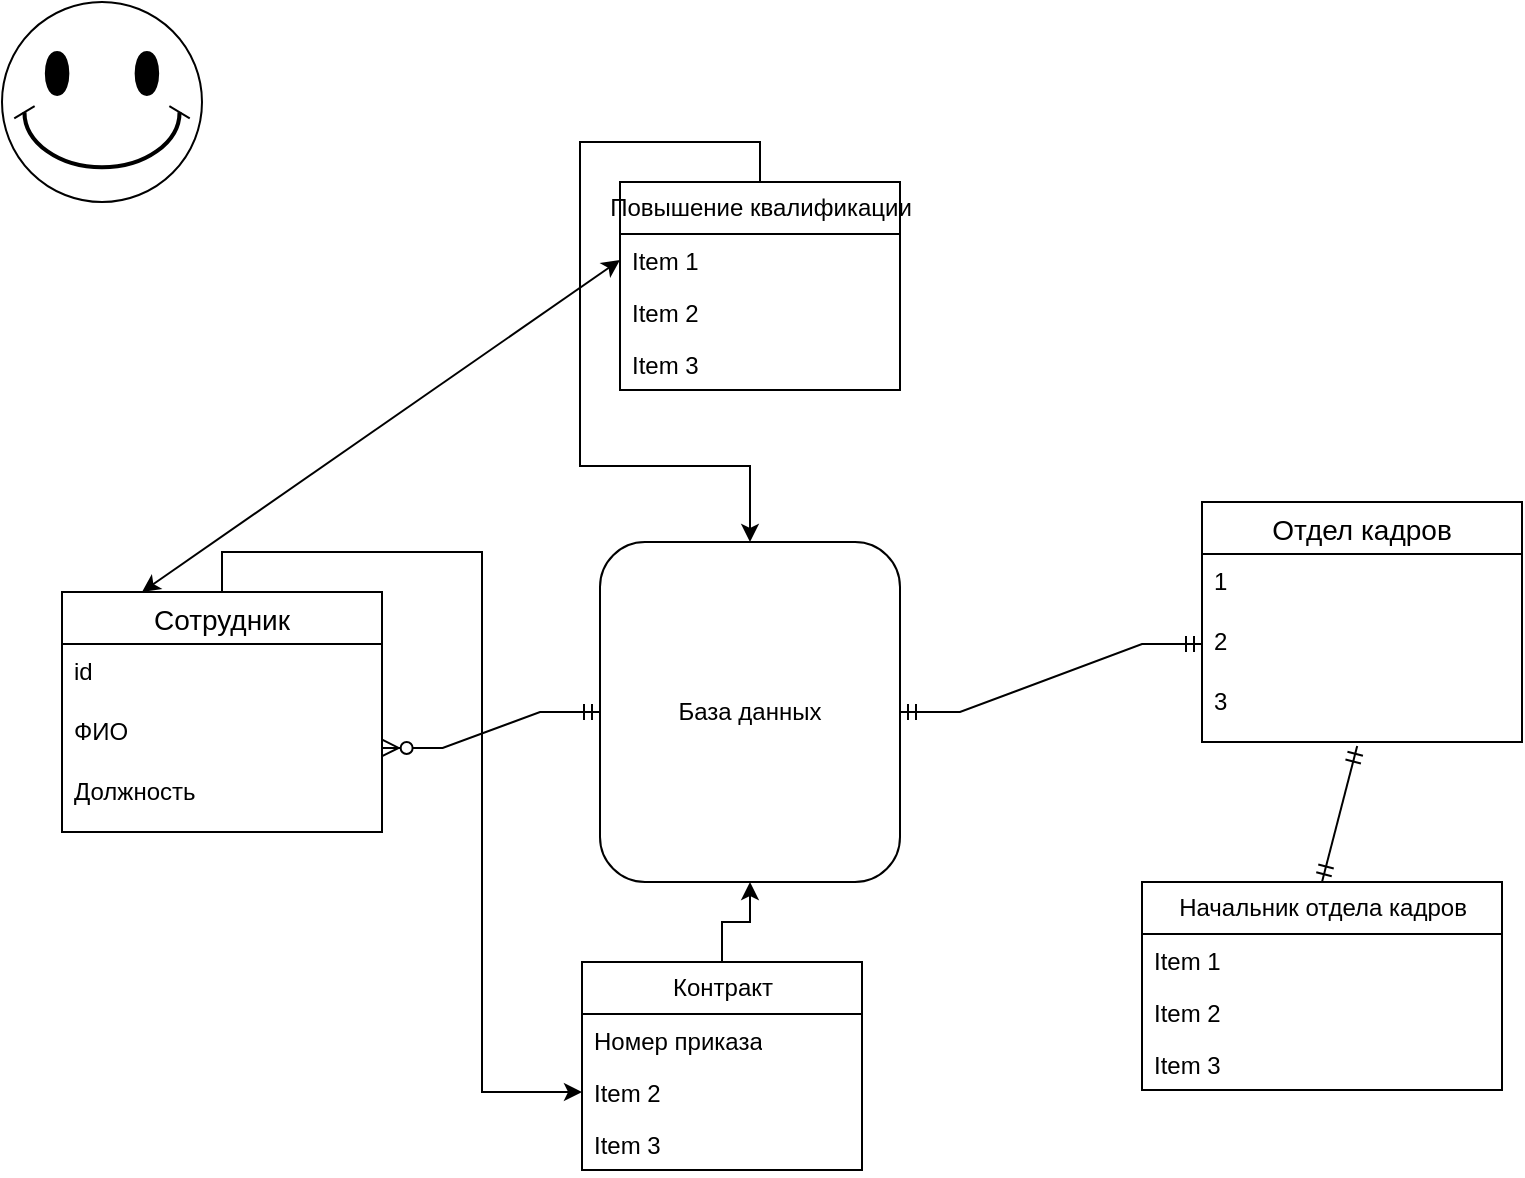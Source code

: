 <mxfile version="24.7.14">
  <diagram name="Страница — 1" id="9xrbft-xvf0old__YJb6">
    <mxGraphModel dx="1165" dy="1859" grid="1" gridSize="10" guides="1" tooltips="1" connect="1" arrows="1" fold="1" page="1" pageScale="1" pageWidth="827" pageHeight="1169" math="0" shadow="0">
      <root>
        <mxCell id="0" />
        <mxCell id="1" parent="0" />
        <mxCell id="8atCb5Bvv00NxJxIG_jw-1" value="База данных" style="rounded=1;whiteSpace=wrap;html=1;" parent="1" vertex="1">
          <mxGeometry x="339" y="260" width="150" height="170" as="geometry" />
        </mxCell>
        <mxCell id="8atCb5Bvv00NxJxIG_jw-5" value="" style="edgeStyle=entityRelationEdgeStyle;fontSize=12;html=1;endArrow=ERzeroToMany;startArrow=ERmandOne;rounded=0;entryX=1.002;entryY=0.733;entryDx=0;entryDy=0;entryPerimeter=0;exitX=0;exitY=0.5;exitDx=0;exitDy=0;" parent="1" target="8atCb5Bvv00NxJxIG_jw-13" edge="1" source="8atCb5Bvv00NxJxIG_jw-1">
          <mxGeometry width="100" height="100" relative="1" as="geometry">
            <mxPoint x="300" y="585" as="sourcePoint" />
            <mxPoint x="150" y="400" as="targetPoint" />
          </mxGeometry>
        </mxCell>
        <mxCell id="8atCb5Bvv00NxJxIG_jw-10" value="" style="edgeStyle=entityRelationEdgeStyle;fontSize=12;html=1;endArrow=ERmandOne;startArrow=ERmandOne;rounded=0;exitX=1;exitY=0.5;exitDx=0;exitDy=0;entryX=0;entryY=0.5;entryDx=0;entryDy=0;" parent="1" source="8atCb5Bvv00NxJxIG_jw-1" target="D8I12T7kAqvVrmd5uQps-9" edge="1">
          <mxGeometry width="100" height="100" relative="1" as="geometry">
            <mxPoint x="290" y="510" as="sourcePoint" />
            <mxPoint x="650" y="250" as="targetPoint" />
          </mxGeometry>
        </mxCell>
        <mxCell id="D8I12T7kAqvVrmd5uQps-19" style="edgeStyle=orthogonalEdgeStyle;rounded=0;orthogonalLoop=1;jettySize=auto;html=1;exitX=0.5;exitY=0;exitDx=0;exitDy=0;entryX=0;entryY=0.5;entryDx=0;entryDy=0;" edge="1" parent="1" source="8atCb5Bvv00NxJxIG_jw-11" target="D8I12T7kAqvVrmd5uQps-16">
          <mxGeometry relative="1" as="geometry" />
        </mxCell>
        <mxCell id="8atCb5Bvv00NxJxIG_jw-11" value="Сотрудник" style="swimlane;fontStyle=0;childLayout=stackLayout;horizontal=1;startSize=26;horizontalStack=0;resizeParent=1;resizeParentMax=0;resizeLast=0;collapsible=1;marginBottom=0;align=center;fontSize=14;" parent="1" vertex="1">
          <mxGeometry x="70" y="285" width="160" height="120" as="geometry">
            <mxRectangle x="30" y="260" width="110" height="30" as="alternateBounds" />
          </mxGeometry>
        </mxCell>
        <mxCell id="8atCb5Bvv00NxJxIG_jw-12" value="id" style="text;strokeColor=none;fillColor=none;spacingLeft=4;spacingRight=4;overflow=hidden;rotatable=0;points=[[0,0.5],[1,0.5]];portConstraint=eastwest;fontSize=12;whiteSpace=wrap;html=1;" parent="8atCb5Bvv00NxJxIG_jw-11" vertex="1">
          <mxGeometry y="26" width="160" height="30" as="geometry" />
        </mxCell>
        <mxCell id="8atCb5Bvv00NxJxIG_jw-13" value="ФИО" style="text;strokeColor=none;fillColor=none;spacingLeft=4;spacingRight=4;overflow=hidden;rotatable=0;points=[[0,0.5],[1,0.5]];portConstraint=eastwest;fontSize=12;whiteSpace=wrap;html=1;" parent="8atCb5Bvv00NxJxIG_jw-11" vertex="1">
          <mxGeometry y="56" width="160" height="30" as="geometry" />
        </mxCell>
        <mxCell id="8atCb5Bvv00NxJxIG_jw-14" value="Должность" style="text;strokeColor=none;fillColor=none;spacingLeft=4;spacingRight=4;overflow=hidden;rotatable=0;points=[[0,0.5],[1,0.5]];portConstraint=eastwest;fontSize=12;whiteSpace=wrap;html=1;" parent="8atCb5Bvv00NxJxIG_jw-11" vertex="1">
          <mxGeometry y="86" width="160" height="34" as="geometry" />
        </mxCell>
        <mxCell id="D8I12T7kAqvVrmd5uQps-1" value="" style="verticalLabelPosition=bottom;verticalAlign=top;html=1;shape=mxgraph.basic.smiley" vertex="1" parent="1">
          <mxGeometry x="40" y="-10" width="100" height="100" as="geometry" />
        </mxCell>
        <mxCell id="D8I12T7kAqvVrmd5uQps-2" value="Начальник отдела кадров" style="swimlane;fontStyle=0;childLayout=stackLayout;horizontal=1;startSize=26;fillColor=none;horizontalStack=0;resizeParent=1;resizeParentMax=0;resizeLast=0;collapsible=1;marginBottom=0;html=1;" vertex="1" parent="1">
          <mxGeometry x="610" y="430" width="180" height="104" as="geometry" />
        </mxCell>
        <mxCell id="D8I12T7kAqvVrmd5uQps-3" value="Item 1" style="text;strokeColor=none;fillColor=none;align=left;verticalAlign=top;spacingLeft=4;spacingRight=4;overflow=hidden;rotatable=0;points=[[0,0.5],[1,0.5]];portConstraint=eastwest;whiteSpace=wrap;html=1;" vertex="1" parent="D8I12T7kAqvVrmd5uQps-2">
          <mxGeometry y="26" width="180" height="26" as="geometry" />
        </mxCell>
        <mxCell id="D8I12T7kAqvVrmd5uQps-4" value="Item 2" style="text;strokeColor=none;fillColor=none;align=left;verticalAlign=top;spacingLeft=4;spacingRight=4;overflow=hidden;rotatable=0;points=[[0,0.5],[1,0.5]];portConstraint=eastwest;whiteSpace=wrap;html=1;" vertex="1" parent="D8I12T7kAqvVrmd5uQps-2">
          <mxGeometry y="52" width="180" height="26" as="geometry" />
        </mxCell>
        <mxCell id="D8I12T7kAqvVrmd5uQps-5" value="Item 3" style="text;strokeColor=none;fillColor=none;align=left;verticalAlign=top;spacingLeft=4;spacingRight=4;overflow=hidden;rotatable=0;points=[[0,0.5],[1,0.5]];portConstraint=eastwest;whiteSpace=wrap;html=1;" vertex="1" parent="D8I12T7kAqvVrmd5uQps-2">
          <mxGeometry y="78" width="180" height="26" as="geometry" />
        </mxCell>
        <mxCell id="D8I12T7kAqvVrmd5uQps-7" value="Отдел кадров" style="swimlane;fontStyle=0;childLayout=stackLayout;horizontal=1;startSize=26;horizontalStack=0;resizeParent=1;resizeParentMax=0;resizeLast=0;collapsible=1;marginBottom=0;align=center;fontSize=14;" vertex="1" parent="1">
          <mxGeometry x="640" y="240" width="160" height="120" as="geometry">
            <mxRectangle x="30" y="260" width="110" height="30" as="alternateBounds" />
          </mxGeometry>
        </mxCell>
        <mxCell id="D8I12T7kAqvVrmd5uQps-8" value="1" style="text;strokeColor=none;fillColor=none;spacingLeft=4;spacingRight=4;overflow=hidden;rotatable=0;points=[[0,0.5],[1,0.5]];portConstraint=eastwest;fontSize=12;whiteSpace=wrap;html=1;" vertex="1" parent="D8I12T7kAqvVrmd5uQps-7">
          <mxGeometry y="26" width="160" height="30" as="geometry" />
        </mxCell>
        <mxCell id="D8I12T7kAqvVrmd5uQps-9" value="2" style="text;strokeColor=none;fillColor=none;spacingLeft=4;spacingRight=4;overflow=hidden;rotatable=0;points=[[0,0.5],[1,0.5]];portConstraint=eastwest;fontSize=12;whiteSpace=wrap;html=1;" vertex="1" parent="D8I12T7kAqvVrmd5uQps-7">
          <mxGeometry y="56" width="160" height="30" as="geometry" />
        </mxCell>
        <mxCell id="D8I12T7kAqvVrmd5uQps-10" value="3" style="text;strokeColor=none;fillColor=none;spacingLeft=4;spacingRight=4;overflow=hidden;rotatable=0;points=[[0,0.5],[1,0.5]];portConstraint=eastwest;fontSize=12;whiteSpace=wrap;html=1;" vertex="1" parent="D8I12T7kAqvVrmd5uQps-7">
          <mxGeometry y="86" width="160" height="34" as="geometry" />
        </mxCell>
        <mxCell id="D8I12T7kAqvVrmd5uQps-13" value="" style="fontSize=12;html=1;endArrow=ERmandOne;startArrow=ERmandOne;rounded=0;exitX=0.5;exitY=0;exitDx=0;exitDy=0;entryX=0.485;entryY=1.059;entryDx=0;entryDy=0;entryPerimeter=0;" edge="1" parent="1" source="D8I12T7kAqvVrmd5uQps-2" target="D8I12T7kAqvVrmd5uQps-10">
          <mxGeometry width="100" height="100" relative="1" as="geometry">
            <mxPoint x="560" y="570" as="sourcePoint" />
            <mxPoint x="560" y="470" as="targetPoint" />
            <Array as="points" />
          </mxGeometry>
        </mxCell>
        <mxCell id="D8I12T7kAqvVrmd5uQps-18" style="edgeStyle=orthogonalEdgeStyle;rounded=0;orthogonalLoop=1;jettySize=auto;html=1;exitX=0.5;exitY=0;exitDx=0;exitDy=0;entryX=0.5;entryY=1;entryDx=0;entryDy=0;" edge="1" parent="1" source="D8I12T7kAqvVrmd5uQps-14" target="8atCb5Bvv00NxJxIG_jw-1">
          <mxGeometry relative="1" as="geometry" />
        </mxCell>
        <mxCell id="D8I12T7kAqvVrmd5uQps-14" value="Контракт" style="swimlane;fontStyle=0;childLayout=stackLayout;horizontal=1;startSize=26;fillColor=none;horizontalStack=0;resizeParent=1;resizeParentMax=0;resizeLast=0;collapsible=1;marginBottom=0;html=1;" vertex="1" parent="1">
          <mxGeometry x="330" y="470" width="140" height="104" as="geometry" />
        </mxCell>
        <mxCell id="D8I12T7kAqvVrmd5uQps-15" value="Номер приказа" style="text;strokeColor=none;fillColor=none;align=left;verticalAlign=top;spacingLeft=4;spacingRight=4;overflow=hidden;rotatable=0;points=[[0,0.5],[1,0.5]];portConstraint=eastwest;whiteSpace=wrap;html=1;" vertex="1" parent="D8I12T7kAqvVrmd5uQps-14">
          <mxGeometry y="26" width="140" height="26" as="geometry" />
        </mxCell>
        <mxCell id="D8I12T7kAqvVrmd5uQps-16" value="Item 2" style="text;strokeColor=none;fillColor=none;align=left;verticalAlign=top;spacingLeft=4;spacingRight=4;overflow=hidden;rotatable=0;points=[[0,0.5],[1,0.5]];portConstraint=eastwest;whiteSpace=wrap;html=1;" vertex="1" parent="D8I12T7kAqvVrmd5uQps-14">
          <mxGeometry y="52" width="140" height="26" as="geometry" />
        </mxCell>
        <mxCell id="D8I12T7kAqvVrmd5uQps-17" value="Item 3" style="text;strokeColor=none;fillColor=none;align=left;verticalAlign=top;spacingLeft=4;spacingRight=4;overflow=hidden;rotatable=0;points=[[0,0.5],[1,0.5]];portConstraint=eastwest;whiteSpace=wrap;html=1;" vertex="1" parent="D8I12T7kAqvVrmd5uQps-14">
          <mxGeometry y="78" width="140" height="26" as="geometry" />
        </mxCell>
        <mxCell id="D8I12T7kAqvVrmd5uQps-25" style="edgeStyle=orthogonalEdgeStyle;rounded=0;orthogonalLoop=1;jettySize=auto;html=1;exitX=0.5;exitY=0;exitDx=0;exitDy=0;" edge="1" parent="1" source="D8I12T7kAqvVrmd5uQps-20" target="8atCb5Bvv00NxJxIG_jw-1">
          <mxGeometry relative="1" as="geometry" />
        </mxCell>
        <mxCell id="D8I12T7kAqvVrmd5uQps-20" value="Повышение квалификации" style="swimlane;fontStyle=0;childLayout=stackLayout;horizontal=1;startSize=26;fillColor=none;horizontalStack=0;resizeParent=1;resizeParentMax=0;resizeLast=0;collapsible=1;marginBottom=0;html=1;" vertex="1" parent="1">
          <mxGeometry x="349" y="80" width="140" height="104" as="geometry" />
        </mxCell>
        <mxCell id="D8I12T7kAqvVrmd5uQps-21" value="Item 1" style="text;strokeColor=none;fillColor=none;align=left;verticalAlign=top;spacingLeft=4;spacingRight=4;overflow=hidden;rotatable=0;points=[[0,0.5],[1,0.5]];portConstraint=eastwest;whiteSpace=wrap;html=1;" vertex="1" parent="D8I12T7kAqvVrmd5uQps-20">
          <mxGeometry y="26" width="140" height="26" as="geometry" />
        </mxCell>
        <mxCell id="D8I12T7kAqvVrmd5uQps-22" value="Item 2" style="text;strokeColor=none;fillColor=none;align=left;verticalAlign=top;spacingLeft=4;spacingRight=4;overflow=hidden;rotatable=0;points=[[0,0.5],[1,0.5]];portConstraint=eastwest;whiteSpace=wrap;html=1;" vertex="1" parent="D8I12T7kAqvVrmd5uQps-20">
          <mxGeometry y="52" width="140" height="26" as="geometry" />
        </mxCell>
        <mxCell id="D8I12T7kAqvVrmd5uQps-23" value="Item 3" style="text;strokeColor=none;fillColor=none;align=left;verticalAlign=top;spacingLeft=4;spacingRight=4;overflow=hidden;rotatable=0;points=[[0,0.5],[1,0.5]];portConstraint=eastwest;whiteSpace=wrap;html=1;" vertex="1" parent="D8I12T7kAqvVrmd5uQps-20">
          <mxGeometry y="78" width="140" height="26" as="geometry" />
        </mxCell>
        <mxCell id="D8I12T7kAqvVrmd5uQps-24" value="" style="endArrow=classic;startArrow=classic;html=1;rounded=0;exitX=0.25;exitY=0;exitDx=0;exitDy=0;entryX=0;entryY=0.5;entryDx=0;entryDy=0;" edge="1" parent="1" source="8atCb5Bvv00NxJxIG_jw-11" target="D8I12T7kAqvVrmd5uQps-21">
          <mxGeometry width="50" height="50" relative="1" as="geometry">
            <mxPoint x="380" y="420" as="sourcePoint" />
            <mxPoint x="430" y="370" as="targetPoint" />
          </mxGeometry>
        </mxCell>
      </root>
    </mxGraphModel>
  </diagram>
</mxfile>
